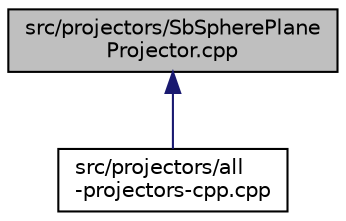 digraph "src/projectors/SbSpherePlaneProjector.cpp"
{
 // LATEX_PDF_SIZE
  edge [fontname="Helvetica",fontsize="10",labelfontname="Helvetica",labelfontsize="10"];
  node [fontname="Helvetica",fontsize="10",shape=record];
  Node1 [label="src/projectors/SbSpherePlane\lProjector.cpp",height=0.2,width=0.4,color="black", fillcolor="grey75", style="filled", fontcolor="black",tooltip=" "];
  Node1 -> Node2 [dir="back",color="midnightblue",fontsize="10",style="solid",fontname="Helvetica"];
  Node2 [label="src/projectors/all\l-projectors-cpp.cpp",height=0.2,width=0.4,color="black", fillcolor="white", style="filled",URL="$all-projectors-cpp_8cpp.html",tooltip=" "];
}
